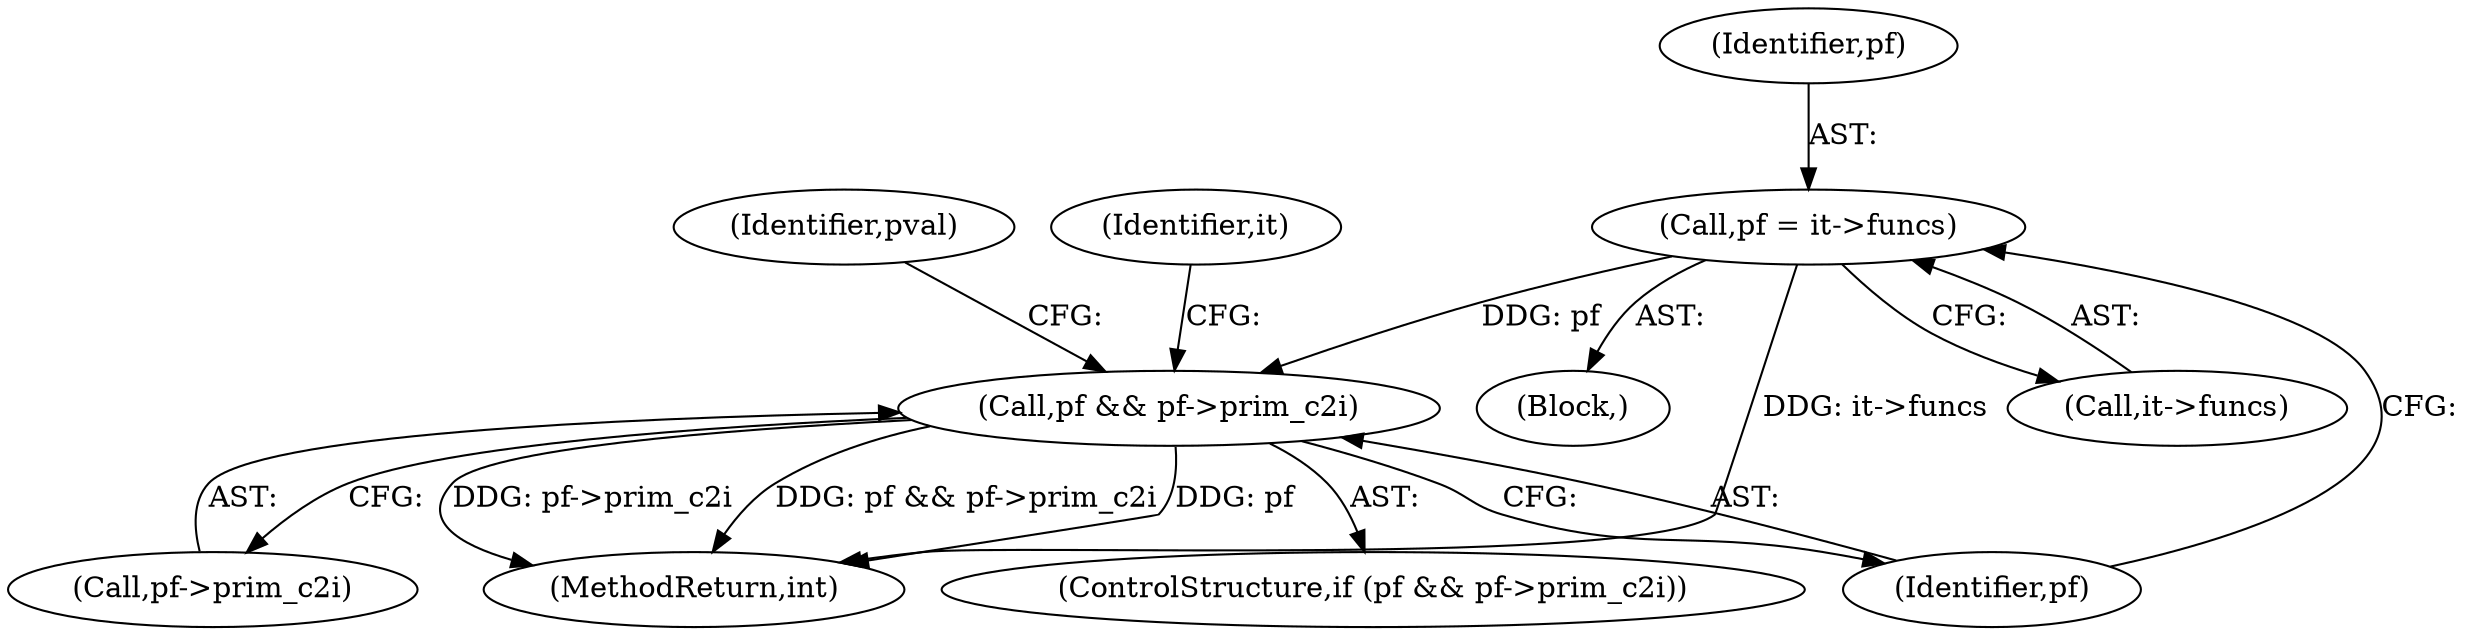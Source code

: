 digraph "0_openssl_f5da52e308a6aeea6d5f3df98c4da295d7e9cc27_0@pointer" {
"1000129" [label="(Call,pf = it->funcs)"];
"1000135" [label="(Call,pf && pf->prim_c2i)"];
"1000464" [label="(MethodReturn,int)"];
"1000142" [label="(Identifier,pval)"];
"1000134" [label="(ControlStructure,if (pf && pf->prim_c2i))"];
"1000151" [label="(Identifier,it)"];
"1000129" [label="(Call,pf = it->funcs)"];
"1000135" [label="(Call,pf && pf->prim_c2i)"];
"1000113" [label="(Block,)"];
"1000131" [label="(Call,it->funcs)"];
"1000130" [label="(Identifier,pf)"];
"1000136" [label="(Identifier,pf)"];
"1000137" [label="(Call,pf->prim_c2i)"];
"1000129" -> "1000113"  [label="AST: "];
"1000129" -> "1000131"  [label="CFG: "];
"1000130" -> "1000129"  [label="AST: "];
"1000131" -> "1000129"  [label="AST: "];
"1000136" -> "1000129"  [label="CFG: "];
"1000129" -> "1000464"  [label="DDG: it->funcs"];
"1000129" -> "1000135"  [label="DDG: pf"];
"1000135" -> "1000134"  [label="AST: "];
"1000135" -> "1000136"  [label="CFG: "];
"1000135" -> "1000137"  [label="CFG: "];
"1000136" -> "1000135"  [label="AST: "];
"1000137" -> "1000135"  [label="AST: "];
"1000142" -> "1000135"  [label="CFG: "];
"1000151" -> "1000135"  [label="CFG: "];
"1000135" -> "1000464"  [label="DDG: pf && pf->prim_c2i"];
"1000135" -> "1000464"  [label="DDG: pf"];
"1000135" -> "1000464"  [label="DDG: pf->prim_c2i"];
}
